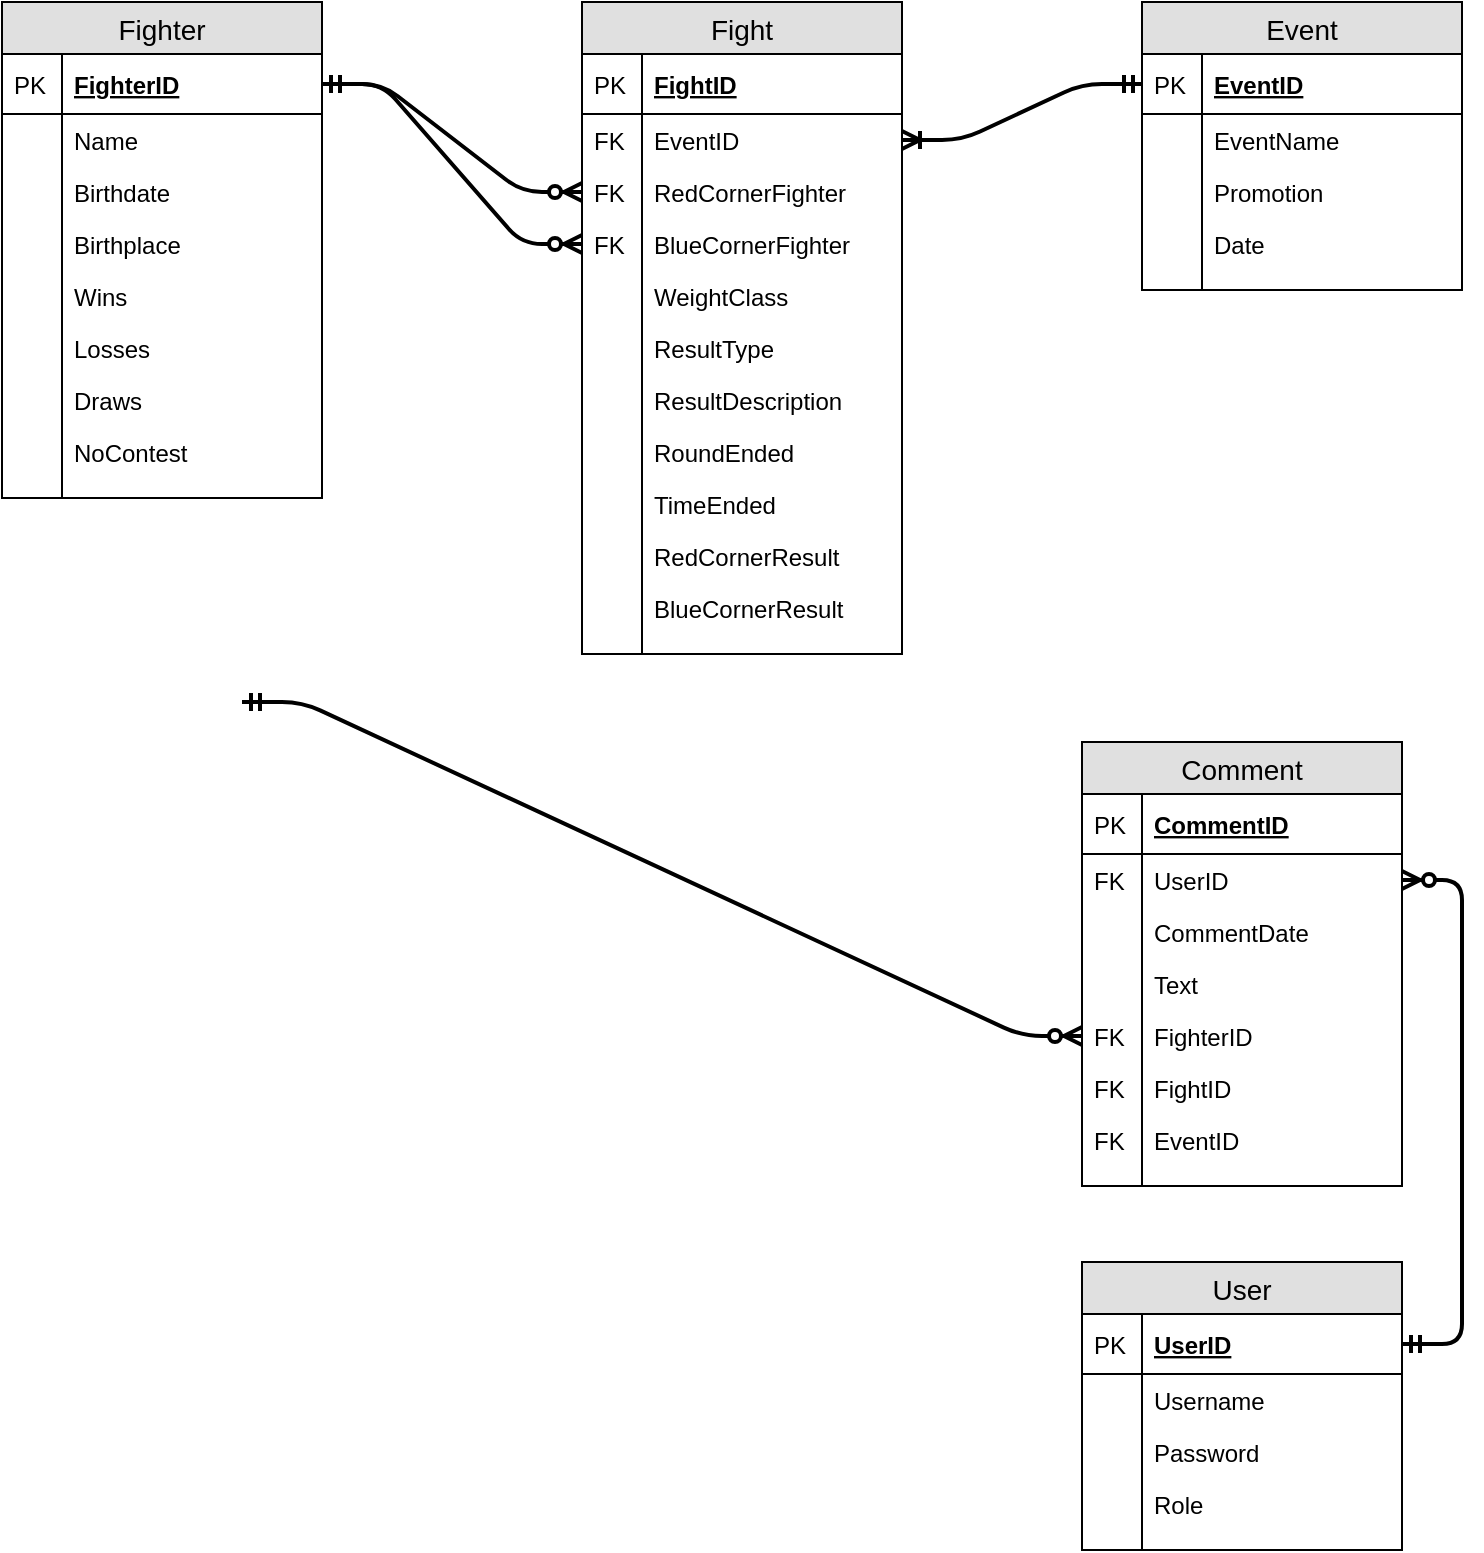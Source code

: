 <mxfile version="12.8.4" type="device"><diagram id="C5RBs43oDa-KdzZeNtuy" name="Page-1"><mxGraphModel dx="1212" dy="553" grid="1" gridSize="10" guides="1" tooltips="1" connect="1" arrows="1" fold="1" page="1" pageScale="1" pageWidth="827" pageHeight="583" math="0" shadow="0"><root><mxCell id="WIyWlLk6GJQsqaUBKTNV-0"/><mxCell id="WIyWlLk6GJQsqaUBKTNV-1" parent="WIyWlLk6GJQsqaUBKTNV-0"/><mxCell id="aEe0e5sln53jTBehOg-P-0" value="Event" style="swimlane;fontStyle=0;childLayout=stackLayout;horizontal=1;startSize=26;fillColor=#e0e0e0;horizontalStack=0;resizeParent=1;resizeParentMax=0;resizeLast=0;collapsible=1;marginBottom=0;swimlaneFillColor=#ffffff;align=center;fontSize=14;spacingTop=0;" parent="WIyWlLk6GJQsqaUBKTNV-1" vertex="1"><mxGeometry x="610" y="40" width="160" height="144" as="geometry"><mxRectangle x="330" y="210" width="70" height="26" as="alternateBounds"/></mxGeometry></mxCell><mxCell id="aEe0e5sln53jTBehOg-P-1" value="EventID" style="shape=partialRectangle;top=0;left=0;right=0;bottom=1;align=left;verticalAlign=middle;fillColor=none;spacingLeft=34;spacingRight=4;overflow=hidden;rotatable=0;points=[[0,0.5],[1,0.5]];portConstraint=eastwest;dropTarget=0;fontStyle=5;fontSize=12;" parent="aEe0e5sln53jTBehOg-P-0" vertex="1"><mxGeometry y="26" width="160" height="30" as="geometry"/></mxCell><mxCell id="aEe0e5sln53jTBehOg-P-2" value="PK" style="shape=partialRectangle;top=0;left=0;bottom=0;fillColor=none;align=left;verticalAlign=middle;spacingLeft=4;spacingRight=4;overflow=hidden;rotatable=0;points=[];portConstraint=eastwest;part=1;fontSize=12;" parent="aEe0e5sln53jTBehOg-P-1" vertex="1" connectable="0"><mxGeometry width="30" height="30" as="geometry"/></mxCell><mxCell id="aEe0e5sln53jTBehOg-P-3" value="EventName" style="shape=partialRectangle;top=0;left=0;right=0;bottom=0;align=left;verticalAlign=top;fillColor=none;spacingLeft=34;spacingRight=4;overflow=hidden;rotatable=0;points=[[0,0.5],[1,0.5]];portConstraint=eastwest;dropTarget=0;fontSize=12;" parent="aEe0e5sln53jTBehOg-P-0" vertex="1"><mxGeometry y="56" width="160" height="26" as="geometry"/></mxCell><mxCell id="aEe0e5sln53jTBehOg-P-4" value="" style="shape=partialRectangle;top=0;left=0;bottom=0;fillColor=none;align=left;verticalAlign=top;spacingLeft=4;spacingRight=4;overflow=hidden;rotatable=0;points=[];portConstraint=eastwest;part=1;fontSize=12;" parent="aEe0e5sln53jTBehOg-P-3" vertex="1" connectable="0"><mxGeometry width="30" height="26" as="geometry"/></mxCell><mxCell id="aEe0e5sln53jTBehOg-P-5" value="Promotion" style="shape=partialRectangle;top=0;left=0;right=0;bottom=0;align=left;verticalAlign=top;fillColor=none;spacingLeft=34;spacingRight=4;overflow=hidden;rotatable=0;points=[[0,0.5],[1,0.5]];portConstraint=eastwest;dropTarget=0;fontSize=12;" parent="aEe0e5sln53jTBehOg-P-0" vertex="1"><mxGeometry y="82" width="160" height="26" as="geometry"/></mxCell><mxCell id="aEe0e5sln53jTBehOg-P-6" value="" style="shape=partialRectangle;top=0;left=0;bottom=0;fillColor=none;align=left;verticalAlign=top;spacingLeft=4;spacingRight=4;overflow=hidden;rotatable=0;points=[];portConstraint=eastwest;part=1;fontSize=12;" parent="aEe0e5sln53jTBehOg-P-5" vertex="1" connectable="0"><mxGeometry width="30" height="26" as="geometry"/></mxCell><mxCell id="aEe0e5sln53jTBehOg-P-7" value="Date" style="shape=partialRectangle;top=0;left=0;right=0;bottom=0;align=left;verticalAlign=top;fillColor=none;spacingLeft=34;spacingRight=4;overflow=hidden;rotatable=0;points=[[0,0.5],[1,0.5]];portConstraint=eastwest;dropTarget=0;fontSize=12;" parent="aEe0e5sln53jTBehOg-P-0" vertex="1"><mxGeometry y="108" width="160" height="26" as="geometry"/></mxCell><mxCell id="aEe0e5sln53jTBehOg-P-8" value="" style="shape=partialRectangle;top=0;left=0;bottom=0;fillColor=none;align=left;verticalAlign=top;spacingLeft=4;spacingRight=4;overflow=hidden;rotatable=0;points=[];portConstraint=eastwest;part=1;fontSize=12;" parent="aEe0e5sln53jTBehOg-P-7" vertex="1" connectable="0"><mxGeometry width="30" height="26" as="geometry"/></mxCell><mxCell id="aEe0e5sln53jTBehOg-P-9" value="" style="shape=partialRectangle;top=0;left=0;right=0;bottom=0;align=left;verticalAlign=top;fillColor=none;spacingLeft=34;spacingRight=4;overflow=hidden;rotatable=0;points=[[0,0.5],[1,0.5]];portConstraint=eastwest;dropTarget=0;fontSize=12;" parent="aEe0e5sln53jTBehOg-P-0" vertex="1"><mxGeometry y="134" width="160" height="10" as="geometry"/></mxCell><mxCell id="aEe0e5sln53jTBehOg-P-10" value="" style="shape=partialRectangle;top=0;left=0;bottom=0;fillColor=none;align=left;verticalAlign=top;spacingLeft=4;spacingRight=4;overflow=hidden;rotatable=0;points=[];portConstraint=eastwest;part=1;fontSize=12;" parent="aEe0e5sln53jTBehOg-P-9" vertex="1" connectable="0"><mxGeometry width="30" height="10" as="geometry"/></mxCell><mxCell id="aEe0e5sln53jTBehOg-P-11" value="Fight" style="swimlane;fontStyle=0;childLayout=stackLayout;horizontal=1;startSize=26;fillColor=#e0e0e0;horizontalStack=0;resizeParent=1;resizeParentMax=0;resizeLast=0;collapsible=1;marginBottom=0;swimlaneFillColor=#ffffff;align=center;fontSize=14;" parent="WIyWlLk6GJQsqaUBKTNV-1" vertex="1"><mxGeometry x="330" y="40" width="160" height="326" as="geometry"/></mxCell><mxCell id="aEe0e5sln53jTBehOg-P-12" value="FightID" style="shape=partialRectangle;top=0;left=0;right=0;bottom=1;align=left;verticalAlign=middle;fillColor=none;spacingLeft=34;spacingRight=4;overflow=hidden;rotatable=0;points=[[0,0.5],[1,0.5]];portConstraint=eastwest;dropTarget=0;fontStyle=5;fontSize=12;" parent="aEe0e5sln53jTBehOg-P-11" vertex="1"><mxGeometry y="26" width="160" height="30" as="geometry"/></mxCell><mxCell id="aEe0e5sln53jTBehOg-P-13" value="PK" style="shape=partialRectangle;top=0;left=0;bottom=0;fillColor=none;align=left;verticalAlign=middle;spacingLeft=4;spacingRight=4;overflow=hidden;rotatable=0;points=[];portConstraint=eastwest;part=1;fontSize=12;" parent="aEe0e5sln53jTBehOg-P-12" vertex="1" connectable="0"><mxGeometry width="30" height="30" as="geometry"/></mxCell><mxCell id="aEe0e5sln53jTBehOg-P-27" value="EventID" style="shape=partialRectangle;top=0;left=0;right=0;bottom=0;align=left;verticalAlign=top;fillColor=none;spacingLeft=34;spacingRight=4;overflow=hidden;rotatable=0;points=[[0,0.5],[1,0.5]];portConstraint=eastwest;dropTarget=0;fontSize=12;" parent="aEe0e5sln53jTBehOg-P-11" vertex="1"><mxGeometry y="56" width="160" height="26" as="geometry"/></mxCell><mxCell id="aEe0e5sln53jTBehOg-P-28" value="FK" style="shape=partialRectangle;top=0;left=0;bottom=0;fillColor=none;align=left;verticalAlign=top;spacingLeft=4;spacingRight=4;overflow=hidden;rotatable=0;points=[];portConstraint=eastwest;part=1;fontSize=12;" parent="aEe0e5sln53jTBehOg-P-27" vertex="1" connectable="0"><mxGeometry width="30" height="26" as="geometry"/></mxCell><mxCell id="aEe0e5sln53jTBehOg-P-14" value="RedCornerFighter" style="shape=partialRectangle;top=0;left=0;right=0;bottom=0;align=left;verticalAlign=top;fillColor=none;spacingLeft=34;spacingRight=4;overflow=hidden;rotatable=0;points=[[0,0.5],[1,0.5]];portConstraint=eastwest;dropTarget=0;fontSize=12;" parent="aEe0e5sln53jTBehOg-P-11" vertex="1"><mxGeometry y="82" width="160" height="26" as="geometry"/></mxCell><mxCell id="aEe0e5sln53jTBehOg-P-15" value="FK" style="shape=partialRectangle;top=0;left=0;bottom=0;fillColor=none;align=left;verticalAlign=top;spacingLeft=4;spacingRight=4;overflow=hidden;rotatable=0;points=[];portConstraint=eastwest;part=1;fontSize=12;" parent="aEe0e5sln53jTBehOg-P-14" vertex="1" connectable="0"><mxGeometry width="30" height="26" as="geometry"/></mxCell><mxCell id="aEe0e5sln53jTBehOg-P-16" value="BlueCornerFighter" style="shape=partialRectangle;top=0;left=0;right=0;bottom=0;align=left;verticalAlign=top;fillColor=none;spacingLeft=34;spacingRight=4;overflow=hidden;rotatable=0;points=[[0,0.5],[1,0.5]];portConstraint=eastwest;dropTarget=0;fontSize=12;" parent="aEe0e5sln53jTBehOg-P-11" vertex="1"><mxGeometry y="108" width="160" height="26" as="geometry"/></mxCell><mxCell id="aEe0e5sln53jTBehOg-P-17" value="FK" style="shape=partialRectangle;top=0;left=0;bottom=0;fillColor=none;align=left;verticalAlign=top;spacingLeft=4;spacingRight=4;overflow=hidden;rotatable=0;points=[];portConstraint=eastwest;part=1;fontSize=12;" parent="aEe0e5sln53jTBehOg-P-16" vertex="1" connectable="0"><mxGeometry width="30" height="26" as="geometry"/></mxCell><mxCell id="ZxuwhAH6ZO_LeRHAA9UE-15" value="WeightClass" style="shape=partialRectangle;top=0;left=0;right=0;bottom=0;align=left;verticalAlign=top;fillColor=none;spacingLeft=34;spacingRight=4;overflow=hidden;rotatable=0;points=[[0,0.5],[1,0.5]];portConstraint=eastwest;dropTarget=0;fontSize=12;" vertex="1" parent="aEe0e5sln53jTBehOg-P-11"><mxGeometry y="134" width="160" height="26" as="geometry"/></mxCell><mxCell id="ZxuwhAH6ZO_LeRHAA9UE-16" value="" style="shape=partialRectangle;top=0;left=0;bottom=0;fillColor=none;align=left;verticalAlign=top;spacingLeft=4;spacingRight=4;overflow=hidden;rotatable=0;points=[];portConstraint=eastwest;part=1;fontSize=12;" vertex="1" connectable="0" parent="ZxuwhAH6ZO_LeRHAA9UE-15"><mxGeometry width="30" height="26" as="geometry"/></mxCell><mxCell id="aEe0e5sln53jTBehOg-P-50" value="ResultType" style="shape=partialRectangle;top=0;left=0;right=0;bottom=0;align=left;verticalAlign=top;fillColor=none;spacingLeft=34;spacingRight=4;overflow=hidden;rotatable=0;points=[[0,0.5],[1,0.5]];portConstraint=eastwest;dropTarget=0;fontSize=12;" parent="aEe0e5sln53jTBehOg-P-11" vertex="1"><mxGeometry y="160" width="160" height="26" as="geometry"/></mxCell><mxCell id="aEe0e5sln53jTBehOg-P-51" value="" style="shape=partialRectangle;top=0;left=0;bottom=0;fillColor=none;align=left;verticalAlign=top;spacingLeft=4;spacingRight=4;overflow=hidden;rotatable=0;points=[];portConstraint=eastwest;part=1;fontSize=12;" parent="aEe0e5sln53jTBehOg-P-50" vertex="1" connectable="0"><mxGeometry width="30" height="26" as="geometry"/></mxCell><mxCell id="aEe0e5sln53jTBehOg-P-62" value="ResultDescription" style="shape=partialRectangle;top=0;left=0;right=0;bottom=0;align=left;verticalAlign=top;fillColor=none;spacingLeft=34;spacingRight=4;overflow=hidden;rotatable=0;points=[[0,0.5],[1,0.5]];portConstraint=eastwest;dropTarget=0;fontSize=12;" parent="aEe0e5sln53jTBehOg-P-11" vertex="1"><mxGeometry y="186" width="160" height="26" as="geometry"/></mxCell><mxCell id="aEe0e5sln53jTBehOg-P-63" value="" style="shape=partialRectangle;top=0;left=0;bottom=0;fillColor=none;align=left;verticalAlign=top;spacingLeft=4;spacingRight=4;overflow=hidden;rotatable=0;points=[];portConstraint=eastwest;part=1;fontSize=12;" parent="aEe0e5sln53jTBehOg-P-62" vertex="1" connectable="0"><mxGeometry width="30" height="26" as="geometry"/></mxCell><mxCell id="aEe0e5sln53jTBehOg-P-52" value="RoundEnded" style="shape=partialRectangle;top=0;left=0;right=0;bottom=0;align=left;verticalAlign=top;fillColor=none;spacingLeft=34;spacingRight=4;overflow=hidden;rotatable=0;points=[[0,0.5],[1,0.5]];portConstraint=eastwest;dropTarget=0;fontSize=12;" parent="aEe0e5sln53jTBehOg-P-11" vertex="1"><mxGeometry y="212" width="160" height="26" as="geometry"/></mxCell><mxCell id="aEe0e5sln53jTBehOg-P-53" value="" style="shape=partialRectangle;top=0;left=0;bottom=0;fillColor=none;align=left;verticalAlign=top;spacingLeft=4;spacingRight=4;overflow=hidden;rotatable=0;points=[];portConstraint=eastwest;part=1;fontSize=12;" parent="aEe0e5sln53jTBehOg-P-52" vertex="1" connectable="0"><mxGeometry width="30" height="26" as="geometry"/></mxCell><mxCell id="aEe0e5sln53jTBehOg-P-54" value="TimeEnded" style="shape=partialRectangle;top=0;left=0;right=0;bottom=0;align=left;verticalAlign=top;fillColor=none;spacingLeft=34;spacingRight=4;overflow=hidden;rotatable=0;points=[[0,0.5],[1,0.5]];portConstraint=eastwest;dropTarget=0;fontSize=12;" parent="aEe0e5sln53jTBehOg-P-11" vertex="1"><mxGeometry y="238" width="160" height="26" as="geometry"/></mxCell><mxCell id="aEe0e5sln53jTBehOg-P-55" value="" style="shape=partialRectangle;top=0;left=0;bottom=0;fillColor=none;align=left;verticalAlign=top;spacingLeft=4;spacingRight=4;overflow=hidden;rotatable=0;points=[];portConstraint=eastwest;part=1;fontSize=12;" parent="aEe0e5sln53jTBehOg-P-54" vertex="1" connectable="0"><mxGeometry width="30" height="26" as="geometry"/></mxCell><mxCell id="aEe0e5sln53jTBehOg-P-58" value="RedCornerResult" style="shape=partialRectangle;top=0;left=0;right=0;bottom=0;align=left;verticalAlign=top;fillColor=none;spacingLeft=34;spacingRight=4;overflow=hidden;rotatable=0;points=[[0,0.5],[1,0.5]];portConstraint=eastwest;dropTarget=0;fontSize=12;" parent="aEe0e5sln53jTBehOg-P-11" vertex="1"><mxGeometry y="264" width="160" height="26" as="geometry"/></mxCell><mxCell id="aEe0e5sln53jTBehOg-P-59" value="" style="shape=partialRectangle;top=0;left=0;bottom=0;fillColor=none;align=left;verticalAlign=top;spacingLeft=4;spacingRight=4;overflow=hidden;rotatable=0;points=[];portConstraint=eastwest;part=1;fontSize=12;" parent="aEe0e5sln53jTBehOg-P-58" vertex="1" connectable="0"><mxGeometry width="30" height="26" as="geometry"/></mxCell><mxCell id="aEe0e5sln53jTBehOg-P-60" value="BlueCornerResult" style="shape=partialRectangle;top=0;left=0;right=0;bottom=0;align=left;verticalAlign=top;fillColor=none;spacingLeft=34;spacingRight=4;overflow=hidden;rotatable=0;points=[[0,0.5],[1,0.5]];portConstraint=eastwest;dropTarget=0;fontSize=12;" parent="aEe0e5sln53jTBehOg-P-11" vertex="1"><mxGeometry y="290" width="160" height="26" as="geometry"/></mxCell><mxCell id="aEe0e5sln53jTBehOg-P-61" value="" style="shape=partialRectangle;top=0;left=0;bottom=0;fillColor=none;align=left;verticalAlign=top;spacingLeft=4;spacingRight=4;overflow=hidden;rotatable=0;points=[];portConstraint=eastwest;part=1;fontSize=12;" parent="aEe0e5sln53jTBehOg-P-60" vertex="1" connectable="0"><mxGeometry width="30" height="26" as="geometry"/></mxCell><mxCell id="aEe0e5sln53jTBehOg-P-20" value="" style="shape=partialRectangle;top=0;left=0;right=0;bottom=0;align=left;verticalAlign=top;fillColor=none;spacingLeft=34;spacingRight=4;overflow=hidden;rotatable=0;points=[[0,0.5],[1,0.5]];portConstraint=eastwest;dropTarget=0;fontSize=12;" parent="aEe0e5sln53jTBehOg-P-11" vertex="1"><mxGeometry y="316" width="160" height="10" as="geometry"/></mxCell><mxCell id="aEe0e5sln53jTBehOg-P-21" value="" style="shape=partialRectangle;top=0;left=0;bottom=0;fillColor=none;align=left;verticalAlign=top;spacingLeft=4;spacingRight=4;overflow=hidden;rotatable=0;points=[];portConstraint=eastwest;part=1;fontSize=12;" parent="aEe0e5sln53jTBehOg-P-20" vertex="1" connectable="0"><mxGeometry width="30" height="10" as="geometry"/></mxCell><mxCell id="aEe0e5sln53jTBehOg-P-29" value="" style="edgeStyle=entityRelationEdgeStyle;fontSize=12;html=1;endArrow=ERmandOne;exitX=1;exitY=0.5;exitDx=0;exitDy=0;strokeWidth=2;startArrow=ERoneToMany;startFill=0;" parent="WIyWlLk6GJQsqaUBKTNV-1" source="aEe0e5sln53jTBehOg-P-27" target="aEe0e5sln53jTBehOg-P-1" edge="1"><mxGeometry width="100" height="100" relative="1" as="geometry"><mxPoint x="504" y="270" as="sourcePoint"/><mxPoint x="604" y="170" as="targetPoint"/></mxGeometry></mxCell><mxCell id="aEe0e5sln53jTBehOg-P-30" value="Fighter" style="swimlane;fontStyle=0;childLayout=stackLayout;horizontal=1;startSize=26;fillColor=#e0e0e0;horizontalStack=0;resizeParent=1;resizeParentMax=0;resizeLast=0;collapsible=1;marginBottom=0;swimlaneFillColor=#ffffff;align=center;fontSize=14;" parent="WIyWlLk6GJQsqaUBKTNV-1" vertex="1"><mxGeometry x="40" y="40" width="160" height="248" as="geometry"/></mxCell><mxCell id="aEe0e5sln53jTBehOg-P-31" value="FighterID" style="shape=partialRectangle;top=0;left=0;right=0;bottom=1;align=left;verticalAlign=middle;fillColor=none;spacingLeft=34;spacingRight=4;overflow=hidden;rotatable=0;points=[[0,0.5],[1,0.5]];portConstraint=eastwest;dropTarget=0;fontStyle=5;fontSize=12;" parent="aEe0e5sln53jTBehOg-P-30" vertex="1"><mxGeometry y="26" width="160" height="30" as="geometry"/></mxCell><mxCell id="aEe0e5sln53jTBehOg-P-32" value="PK" style="shape=partialRectangle;top=0;left=0;bottom=0;fillColor=none;align=left;verticalAlign=middle;spacingLeft=4;spacingRight=4;overflow=hidden;rotatable=0;points=[];portConstraint=eastwest;part=1;fontSize=12;" parent="aEe0e5sln53jTBehOg-P-31" vertex="1" connectable="0"><mxGeometry width="30" height="30" as="geometry"/></mxCell><mxCell id="aEe0e5sln53jTBehOg-P-33" value="Name" style="shape=partialRectangle;top=0;left=0;right=0;bottom=0;align=left;verticalAlign=top;fillColor=none;spacingLeft=34;spacingRight=4;overflow=hidden;rotatable=0;points=[[0,0.5],[1,0.5]];portConstraint=eastwest;dropTarget=0;fontSize=12;" parent="aEe0e5sln53jTBehOg-P-30" vertex="1"><mxGeometry y="56" width="160" height="26" as="geometry"/></mxCell><mxCell id="aEe0e5sln53jTBehOg-P-34" value="" style="shape=partialRectangle;top=0;left=0;bottom=0;fillColor=none;align=left;verticalAlign=top;spacingLeft=4;spacingRight=4;overflow=hidden;rotatable=0;points=[];portConstraint=eastwest;part=1;fontSize=12;" parent="aEe0e5sln53jTBehOg-P-33" vertex="1" connectable="0"><mxGeometry width="30" height="26" as="geometry"/></mxCell><mxCell id="aEe0e5sln53jTBehOg-P-91" value="Birthdate" style="shape=partialRectangle;top=0;left=0;right=0;bottom=0;align=left;verticalAlign=top;fillColor=none;spacingLeft=34;spacingRight=4;overflow=hidden;rotatable=0;points=[[0,0.5],[1,0.5]];portConstraint=eastwest;dropTarget=0;fontSize=12;" parent="aEe0e5sln53jTBehOg-P-30" vertex="1"><mxGeometry y="82" width="160" height="26" as="geometry"/></mxCell><mxCell id="aEe0e5sln53jTBehOg-P-92" value="" style="shape=partialRectangle;top=0;left=0;bottom=0;fillColor=none;align=left;verticalAlign=top;spacingLeft=4;spacingRight=4;overflow=hidden;rotatable=0;points=[];portConstraint=eastwest;part=1;fontSize=12;" parent="aEe0e5sln53jTBehOg-P-91" vertex="1" connectable="0"><mxGeometry width="30" height="26" as="geometry"/></mxCell><mxCell id="aEe0e5sln53jTBehOg-P-35" value="Birthplace" style="shape=partialRectangle;top=0;left=0;right=0;bottom=0;align=left;verticalAlign=top;fillColor=none;spacingLeft=34;spacingRight=4;overflow=hidden;rotatable=0;points=[[0,0.5],[1,0.5]];portConstraint=eastwest;dropTarget=0;fontSize=12;" parent="aEe0e5sln53jTBehOg-P-30" vertex="1"><mxGeometry y="108" width="160" height="26" as="geometry"/></mxCell><mxCell id="aEe0e5sln53jTBehOg-P-36" value="" style="shape=partialRectangle;top=0;left=0;bottom=0;fillColor=none;align=left;verticalAlign=top;spacingLeft=4;spacingRight=4;overflow=hidden;rotatable=0;points=[];portConstraint=eastwest;part=1;fontSize=12;" parent="aEe0e5sln53jTBehOg-P-35" vertex="1" connectable="0"><mxGeometry width="30" height="26" as="geometry"/></mxCell><mxCell id="aEe0e5sln53jTBehOg-P-68" value="Wins" style="shape=partialRectangle;top=0;left=0;right=0;bottom=0;align=left;verticalAlign=top;fillColor=none;spacingLeft=34;spacingRight=4;overflow=hidden;rotatable=0;points=[[0,0.5],[1,0.5]];portConstraint=eastwest;dropTarget=0;fontSize=12;" parent="aEe0e5sln53jTBehOg-P-30" vertex="1"><mxGeometry y="134" width="160" height="26" as="geometry"/></mxCell><mxCell id="aEe0e5sln53jTBehOg-P-69" value="" style="shape=partialRectangle;top=0;left=0;bottom=0;fillColor=none;align=left;verticalAlign=top;spacingLeft=4;spacingRight=4;overflow=hidden;rotatable=0;points=[];portConstraint=eastwest;part=1;fontSize=12;" parent="aEe0e5sln53jTBehOg-P-68" vertex="1" connectable="0"><mxGeometry width="30" height="26" as="geometry"/></mxCell><mxCell id="aEe0e5sln53jTBehOg-P-70" value="Losses" style="shape=partialRectangle;top=0;left=0;right=0;bottom=0;align=left;verticalAlign=top;fillColor=none;spacingLeft=34;spacingRight=4;overflow=hidden;rotatable=0;points=[[0,0.5],[1,0.5]];portConstraint=eastwest;dropTarget=0;fontSize=12;" parent="aEe0e5sln53jTBehOg-P-30" vertex="1"><mxGeometry y="160" width="160" height="26" as="geometry"/></mxCell><mxCell id="aEe0e5sln53jTBehOg-P-71" value="" style="shape=partialRectangle;top=0;left=0;bottom=0;fillColor=none;align=left;verticalAlign=top;spacingLeft=4;spacingRight=4;overflow=hidden;rotatable=0;points=[];portConstraint=eastwest;part=1;fontSize=12;" parent="aEe0e5sln53jTBehOg-P-70" vertex="1" connectable="0"><mxGeometry width="30" height="26" as="geometry"/></mxCell><mxCell id="aEe0e5sln53jTBehOg-P-72" value="Draws" style="shape=partialRectangle;top=0;left=0;right=0;bottom=0;align=left;verticalAlign=top;fillColor=none;spacingLeft=34;spacingRight=4;overflow=hidden;rotatable=0;points=[[0,0.5],[1,0.5]];portConstraint=eastwest;dropTarget=0;fontSize=12;" parent="aEe0e5sln53jTBehOg-P-30" vertex="1"><mxGeometry y="186" width="160" height="26" as="geometry"/></mxCell><mxCell id="aEe0e5sln53jTBehOg-P-73" value="" style="shape=partialRectangle;top=0;left=0;bottom=0;fillColor=none;align=left;verticalAlign=top;spacingLeft=4;spacingRight=4;overflow=hidden;rotatable=0;points=[];portConstraint=eastwest;part=1;fontSize=12;" parent="aEe0e5sln53jTBehOg-P-72" vertex="1" connectable="0"><mxGeometry width="30" height="26" as="geometry"/></mxCell><mxCell id="aEe0e5sln53jTBehOg-P-77" value="NoContest" style="shape=partialRectangle;top=0;left=0;right=0;bottom=0;align=left;verticalAlign=top;fillColor=none;spacingLeft=34;spacingRight=4;overflow=hidden;rotatable=0;points=[[0,0.5],[1,0.5]];portConstraint=eastwest;dropTarget=0;fontSize=12;" parent="aEe0e5sln53jTBehOg-P-30" vertex="1"><mxGeometry y="212" width="160" height="26" as="geometry"/></mxCell><mxCell id="aEe0e5sln53jTBehOg-P-78" value="" style="shape=partialRectangle;top=0;left=0;bottom=0;fillColor=none;align=left;verticalAlign=top;spacingLeft=4;spacingRight=4;overflow=hidden;rotatable=0;points=[];portConstraint=eastwest;part=1;fontSize=12;" parent="aEe0e5sln53jTBehOg-P-77" vertex="1" connectable="0"><mxGeometry width="30" height="26" as="geometry"/></mxCell><mxCell id="aEe0e5sln53jTBehOg-P-39" value="" style="shape=partialRectangle;top=0;left=0;right=0;bottom=0;align=left;verticalAlign=top;fillColor=none;spacingLeft=34;spacingRight=4;overflow=hidden;rotatable=0;points=[[0,0.5],[1,0.5]];portConstraint=eastwest;dropTarget=0;fontSize=12;" parent="aEe0e5sln53jTBehOg-P-30" vertex="1"><mxGeometry y="238" width="160" height="10" as="geometry"/></mxCell><mxCell id="aEe0e5sln53jTBehOg-P-40" value="" style="shape=partialRectangle;top=0;left=0;bottom=0;fillColor=none;align=left;verticalAlign=top;spacingLeft=4;spacingRight=4;overflow=hidden;rotatable=0;points=[];portConstraint=eastwest;part=1;fontSize=12;" parent="aEe0e5sln53jTBehOg-P-39" vertex="1" connectable="0"><mxGeometry width="30" height="10" as="geometry"/></mxCell><mxCell id="aEe0e5sln53jTBehOg-P-41" value="" style="edgeStyle=entityRelationEdgeStyle;fontSize=12;html=1;endArrow=ERone;endFill=1;strokeWidth=2;startArrow=ERzeroToMany;startFill=1;" parent="WIyWlLk6GJQsqaUBKTNV-1" source="aEe0e5sln53jTBehOg-P-14" target="aEe0e5sln53jTBehOg-P-31" edge="1"><mxGeometry width="100" height="100" relative="1" as="geometry"><mxPoint x="370" y="210" as="sourcePoint"/><mxPoint x="470" y="110" as="targetPoint"/></mxGeometry></mxCell><mxCell id="aEe0e5sln53jTBehOg-P-76" value="" style="edgeStyle=entityRelationEdgeStyle;fontSize=12;html=1;endArrow=ERmandOne;strokeWidth=2;startArrow=ERzeroToMany;startFill=1;" parent="WIyWlLk6GJQsqaUBKTNV-1" source="aEe0e5sln53jTBehOg-P-16" target="aEe0e5sln53jTBehOg-P-31" edge="1"><mxGeometry width="100" height="100" relative="1" as="geometry"><mxPoint x="370" y="300" as="sourcePoint"/><mxPoint x="470" y="200" as="targetPoint"/></mxGeometry></mxCell><mxCell id="aEe0e5sln53jTBehOg-P-80" value="User" style="swimlane;fontStyle=0;childLayout=stackLayout;horizontal=1;startSize=26;fillColor=#e0e0e0;horizontalStack=0;resizeParent=1;resizeParentMax=0;resizeLast=0;collapsible=1;marginBottom=0;swimlaneFillColor=#ffffff;align=center;fontSize=14;" parent="WIyWlLk6GJQsqaUBKTNV-1" vertex="1"><mxGeometry x="580" y="670" width="160" height="144" as="geometry"/></mxCell><mxCell id="aEe0e5sln53jTBehOg-P-81" value="UserID" style="shape=partialRectangle;top=0;left=0;right=0;bottom=1;align=left;verticalAlign=middle;fillColor=none;spacingLeft=34;spacingRight=4;overflow=hidden;rotatable=0;points=[[0,0.5],[1,0.5]];portConstraint=eastwest;dropTarget=0;fontStyle=5;fontSize=12;" parent="aEe0e5sln53jTBehOg-P-80" vertex="1"><mxGeometry y="26" width="160" height="30" as="geometry"/></mxCell><mxCell id="aEe0e5sln53jTBehOg-P-82" value="PK" style="shape=partialRectangle;top=0;left=0;bottom=0;fillColor=none;align=left;verticalAlign=middle;spacingLeft=4;spacingRight=4;overflow=hidden;rotatable=0;points=[];portConstraint=eastwest;part=1;fontSize=12;" parent="aEe0e5sln53jTBehOg-P-81" vertex="1" connectable="0"><mxGeometry width="30" height="30" as="geometry"/></mxCell><mxCell id="aEe0e5sln53jTBehOg-P-83" value="Username" style="shape=partialRectangle;top=0;left=0;right=0;bottom=0;align=left;verticalAlign=top;fillColor=none;spacingLeft=34;spacingRight=4;overflow=hidden;rotatable=0;points=[[0,0.5],[1,0.5]];portConstraint=eastwest;dropTarget=0;fontSize=12;" parent="aEe0e5sln53jTBehOg-P-80" vertex="1"><mxGeometry y="56" width="160" height="26" as="geometry"/></mxCell><mxCell id="aEe0e5sln53jTBehOg-P-84" value="" style="shape=partialRectangle;top=0;left=0;bottom=0;fillColor=none;align=left;verticalAlign=top;spacingLeft=4;spacingRight=4;overflow=hidden;rotatable=0;points=[];portConstraint=eastwest;part=1;fontSize=12;" parent="aEe0e5sln53jTBehOg-P-83" vertex="1" connectable="0"><mxGeometry width="30" height="26" as="geometry"/></mxCell><mxCell id="aEe0e5sln53jTBehOg-P-85" value="Password" style="shape=partialRectangle;top=0;left=0;right=0;bottom=0;align=left;verticalAlign=top;fillColor=none;spacingLeft=34;spacingRight=4;overflow=hidden;rotatable=0;points=[[0,0.5],[1,0.5]];portConstraint=eastwest;dropTarget=0;fontSize=12;" parent="aEe0e5sln53jTBehOg-P-80" vertex="1"><mxGeometry y="82" width="160" height="26" as="geometry"/></mxCell><mxCell id="aEe0e5sln53jTBehOg-P-86" value="" style="shape=partialRectangle;top=0;left=0;bottom=0;fillColor=none;align=left;verticalAlign=top;spacingLeft=4;spacingRight=4;overflow=hidden;rotatable=0;points=[];portConstraint=eastwest;part=1;fontSize=12;" parent="aEe0e5sln53jTBehOg-P-85" vertex="1" connectable="0"><mxGeometry width="30" height="26" as="geometry"/></mxCell><mxCell id="aEe0e5sln53jTBehOg-P-87" value="Role" style="shape=partialRectangle;top=0;left=0;right=0;bottom=0;align=left;verticalAlign=top;fillColor=none;spacingLeft=34;spacingRight=4;overflow=hidden;rotatable=0;points=[[0,0.5],[1,0.5]];portConstraint=eastwest;dropTarget=0;fontSize=12;" parent="aEe0e5sln53jTBehOg-P-80" vertex="1"><mxGeometry y="108" width="160" height="26" as="geometry"/></mxCell><mxCell id="aEe0e5sln53jTBehOg-P-88" value="" style="shape=partialRectangle;top=0;left=0;bottom=0;fillColor=none;align=left;verticalAlign=top;spacingLeft=4;spacingRight=4;overflow=hidden;rotatable=0;points=[];portConstraint=eastwest;part=1;fontSize=12;" parent="aEe0e5sln53jTBehOg-P-87" vertex="1" connectable="0"><mxGeometry width="30" height="26" as="geometry"/></mxCell><mxCell id="aEe0e5sln53jTBehOg-P-89" value="" style="shape=partialRectangle;top=0;left=0;right=0;bottom=0;align=left;verticalAlign=top;fillColor=none;spacingLeft=34;spacingRight=4;overflow=hidden;rotatable=0;points=[[0,0.5],[1,0.5]];portConstraint=eastwest;dropTarget=0;fontSize=12;" parent="aEe0e5sln53jTBehOg-P-80" vertex="1"><mxGeometry y="134" width="160" height="10" as="geometry"/></mxCell><mxCell id="aEe0e5sln53jTBehOg-P-90" value="" style="shape=partialRectangle;top=0;left=0;bottom=0;fillColor=none;align=left;verticalAlign=top;spacingLeft=4;spacingRight=4;overflow=hidden;rotatable=0;points=[];portConstraint=eastwest;part=1;fontSize=12;" parent="aEe0e5sln53jTBehOg-P-89" vertex="1" connectable="0"><mxGeometry width="30" height="10" as="geometry"/></mxCell><mxCell id="ZxuwhAH6ZO_LeRHAA9UE-0" value="Comment" style="swimlane;fontStyle=0;childLayout=stackLayout;horizontal=1;startSize=26;fillColor=#e0e0e0;horizontalStack=0;resizeParent=1;resizeParentMax=0;resizeLast=0;collapsible=1;marginBottom=0;swimlaneFillColor=#ffffff;align=center;fontSize=14;" vertex="1" parent="WIyWlLk6GJQsqaUBKTNV-1"><mxGeometry x="580" y="410" width="160" height="222" as="geometry"/></mxCell><mxCell id="ZxuwhAH6ZO_LeRHAA9UE-1" value="CommentID" style="shape=partialRectangle;top=0;left=0;right=0;bottom=1;align=left;verticalAlign=middle;fillColor=none;spacingLeft=34;spacingRight=4;overflow=hidden;rotatable=0;points=[[0,0.5],[1,0.5]];portConstraint=eastwest;dropTarget=0;fontStyle=5;fontSize=12;" vertex="1" parent="ZxuwhAH6ZO_LeRHAA9UE-0"><mxGeometry y="26" width="160" height="30" as="geometry"/></mxCell><mxCell id="ZxuwhAH6ZO_LeRHAA9UE-2" value="PK" style="shape=partialRectangle;top=0;left=0;bottom=0;fillColor=none;align=left;verticalAlign=middle;spacingLeft=4;spacingRight=4;overflow=hidden;rotatable=0;points=[];portConstraint=eastwest;part=1;fontSize=12;" vertex="1" connectable="0" parent="ZxuwhAH6ZO_LeRHAA9UE-1"><mxGeometry width="30" height="30" as="geometry"/></mxCell><mxCell id="ZxuwhAH6ZO_LeRHAA9UE-3" value="UserID" style="shape=partialRectangle;top=0;left=0;right=0;bottom=0;align=left;verticalAlign=top;fillColor=none;spacingLeft=34;spacingRight=4;overflow=hidden;rotatable=0;points=[[0,0.5],[1,0.5]];portConstraint=eastwest;dropTarget=0;fontSize=12;" vertex="1" parent="ZxuwhAH6ZO_LeRHAA9UE-0"><mxGeometry y="56" width="160" height="26" as="geometry"/></mxCell><mxCell id="ZxuwhAH6ZO_LeRHAA9UE-4" value="FK" style="shape=partialRectangle;top=0;left=0;bottom=0;fillColor=none;align=left;verticalAlign=top;spacingLeft=4;spacingRight=4;overflow=hidden;rotatable=0;points=[];portConstraint=eastwest;part=1;fontSize=12;" vertex="1" connectable="0" parent="ZxuwhAH6ZO_LeRHAA9UE-3"><mxGeometry width="30" height="26" as="geometry"/></mxCell><mxCell id="ZxuwhAH6ZO_LeRHAA9UE-5" value="CommentDate" style="shape=partialRectangle;top=0;left=0;right=0;bottom=0;align=left;verticalAlign=top;fillColor=none;spacingLeft=34;spacingRight=4;overflow=hidden;rotatable=0;points=[[0,0.5],[1,0.5]];portConstraint=eastwest;dropTarget=0;fontSize=12;" vertex="1" parent="ZxuwhAH6ZO_LeRHAA9UE-0"><mxGeometry y="82" width="160" height="26" as="geometry"/></mxCell><mxCell id="ZxuwhAH6ZO_LeRHAA9UE-6" value="" style="shape=partialRectangle;top=0;left=0;bottom=0;fillColor=none;align=left;verticalAlign=top;spacingLeft=4;spacingRight=4;overflow=hidden;rotatable=0;points=[];portConstraint=eastwest;part=1;fontSize=12;" vertex="1" connectable="0" parent="ZxuwhAH6ZO_LeRHAA9UE-5"><mxGeometry width="30" height="26" as="geometry"/></mxCell><mxCell id="ZxuwhAH6ZO_LeRHAA9UE-7" value="Text" style="shape=partialRectangle;top=0;left=0;right=0;bottom=0;align=left;verticalAlign=top;fillColor=none;spacingLeft=34;spacingRight=4;overflow=hidden;rotatable=0;points=[[0,0.5],[1,0.5]];portConstraint=eastwest;dropTarget=0;fontSize=12;" vertex="1" parent="ZxuwhAH6ZO_LeRHAA9UE-0"><mxGeometry y="108" width="160" height="26" as="geometry"/></mxCell><mxCell id="ZxuwhAH6ZO_LeRHAA9UE-8" value="" style="shape=partialRectangle;top=0;left=0;bottom=0;fillColor=none;align=left;verticalAlign=top;spacingLeft=4;spacingRight=4;overflow=hidden;rotatable=0;points=[];portConstraint=eastwest;part=1;fontSize=12;" vertex="1" connectable="0" parent="ZxuwhAH6ZO_LeRHAA9UE-7"><mxGeometry width="30" height="26" as="geometry"/></mxCell><mxCell id="ZxuwhAH6ZO_LeRHAA9UE-23" value="FighterID" style="shape=partialRectangle;top=0;left=0;right=0;bottom=0;align=left;verticalAlign=top;fillColor=none;spacingLeft=34;spacingRight=4;overflow=hidden;rotatable=0;points=[[0,0.5],[1,0.5]];portConstraint=eastwest;dropTarget=0;fontSize=12;" vertex="1" parent="ZxuwhAH6ZO_LeRHAA9UE-0"><mxGeometry y="134" width="160" height="26" as="geometry"/></mxCell><mxCell id="ZxuwhAH6ZO_LeRHAA9UE-24" value="FK" style="shape=partialRectangle;top=0;left=0;bottom=0;fillColor=none;align=left;verticalAlign=top;spacingLeft=4;spacingRight=4;overflow=hidden;rotatable=0;points=[];portConstraint=eastwest;part=1;fontSize=12;" vertex="1" connectable="0" parent="ZxuwhAH6ZO_LeRHAA9UE-23"><mxGeometry width="30" height="26" as="geometry"/></mxCell><mxCell id="ZxuwhAH6ZO_LeRHAA9UE-25" value="FightID" style="shape=partialRectangle;top=0;left=0;right=0;bottom=0;align=left;verticalAlign=top;fillColor=none;spacingLeft=34;spacingRight=4;overflow=hidden;rotatable=0;points=[[0,0.5],[1,0.5]];portConstraint=eastwest;dropTarget=0;fontSize=12;" vertex="1" parent="ZxuwhAH6ZO_LeRHAA9UE-0"><mxGeometry y="160" width="160" height="26" as="geometry"/></mxCell><mxCell id="ZxuwhAH6ZO_LeRHAA9UE-26" value="FK" style="shape=partialRectangle;top=0;left=0;bottom=0;fillColor=none;align=left;verticalAlign=top;spacingLeft=4;spacingRight=4;overflow=hidden;rotatable=0;points=[];portConstraint=eastwest;part=1;fontSize=12;" vertex="1" connectable="0" parent="ZxuwhAH6ZO_LeRHAA9UE-25"><mxGeometry width="30" height="26" as="geometry"/></mxCell><mxCell id="ZxuwhAH6ZO_LeRHAA9UE-27" value="EventID" style="shape=partialRectangle;top=0;left=0;right=0;bottom=0;align=left;verticalAlign=top;fillColor=none;spacingLeft=34;spacingRight=4;overflow=hidden;rotatable=0;points=[[0,0.5],[1,0.5]];portConstraint=eastwest;dropTarget=0;fontSize=12;" vertex="1" parent="ZxuwhAH6ZO_LeRHAA9UE-0"><mxGeometry y="186" width="160" height="26" as="geometry"/></mxCell><mxCell id="ZxuwhAH6ZO_LeRHAA9UE-28" value="FK" style="shape=partialRectangle;top=0;left=0;bottom=0;fillColor=none;align=left;verticalAlign=top;spacingLeft=4;spacingRight=4;overflow=hidden;rotatable=0;points=[];portConstraint=eastwest;part=1;fontSize=12;" vertex="1" connectable="0" parent="ZxuwhAH6ZO_LeRHAA9UE-27"><mxGeometry width="30" height="26" as="geometry"/></mxCell><mxCell id="ZxuwhAH6ZO_LeRHAA9UE-9" value="" style="shape=partialRectangle;top=0;left=0;right=0;bottom=0;align=left;verticalAlign=top;fillColor=none;spacingLeft=34;spacingRight=4;overflow=hidden;rotatable=0;points=[[0,0.5],[1,0.5]];portConstraint=eastwest;dropTarget=0;fontSize=12;" vertex="1" parent="ZxuwhAH6ZO_LeRHAA9UE-0"><mxGeometry y="212" width="160" height="10" as="geometry"/></mxCell><mxCell id="ZxuwhAH6ZO_LeRHAA9UE-10" value="" style="shape=partialRectangle;top=0;left=0;bottom=0;fillColor=none;align=left;verticalAlign=top;spacingLeft=4;spacingRight=4;overflow=hidden;rotatable=0;points=[];portConstraint=eastwest;part=1;fontSize=12;" vertex="1" connectable="0" parent="ZxuwhAH6ZO_LeRHAA9UE-9"><mxGeometry width="30" height="10" as="geometry"/></mxCell><mxCell id="ZxuwhAH6ZO_LeRHAA9UE-11" value="" style="edgeStyle=entityRelationEdgeStyle;fontSize=12;html=1;endArrow=ERzeroToMany;startArrow=ERmandOne;strokeWidth=2;" edge="1" parent="WIyWlLk6GJQsqaUBKTNV-1" source="aEe0e5sln53jTBehOg-P-81" target="ZxuwhAH6ZO_LeRHAA9UE-3"><mxGeometry width="100" height="100" relative="1" as="geometry"><mxPoint x="360" y="352" as="sourcePoint"/><mxPoint x="430" y="432" as="targetPoint"/></mxGeometry></mxCell><mxCell id="ZxuwhAH6ZO_LeRHAA9UE-29" value="" style="edgeStyle=entityRelationEdgeStyle;fontSize=12;html=1;endArrow=ERzeroToMany;startArrow=ERmandOne;strokeWidth=2;" edge="1" parent="WIyWlLk6GJQsqaUBKTNV-1" target="ZxuwhAH6ZO_LeRHAA9UE-23"><mxGeometry width="100" height="100" relative="1" as="geometry"><mxPoint x="160" y="390" as="sourcePoint"/><mxPoint x="380" y="400" as="targetPoint"/></mxGeometry></mxCell></root></mxGraphModel></diagram></mxfile>